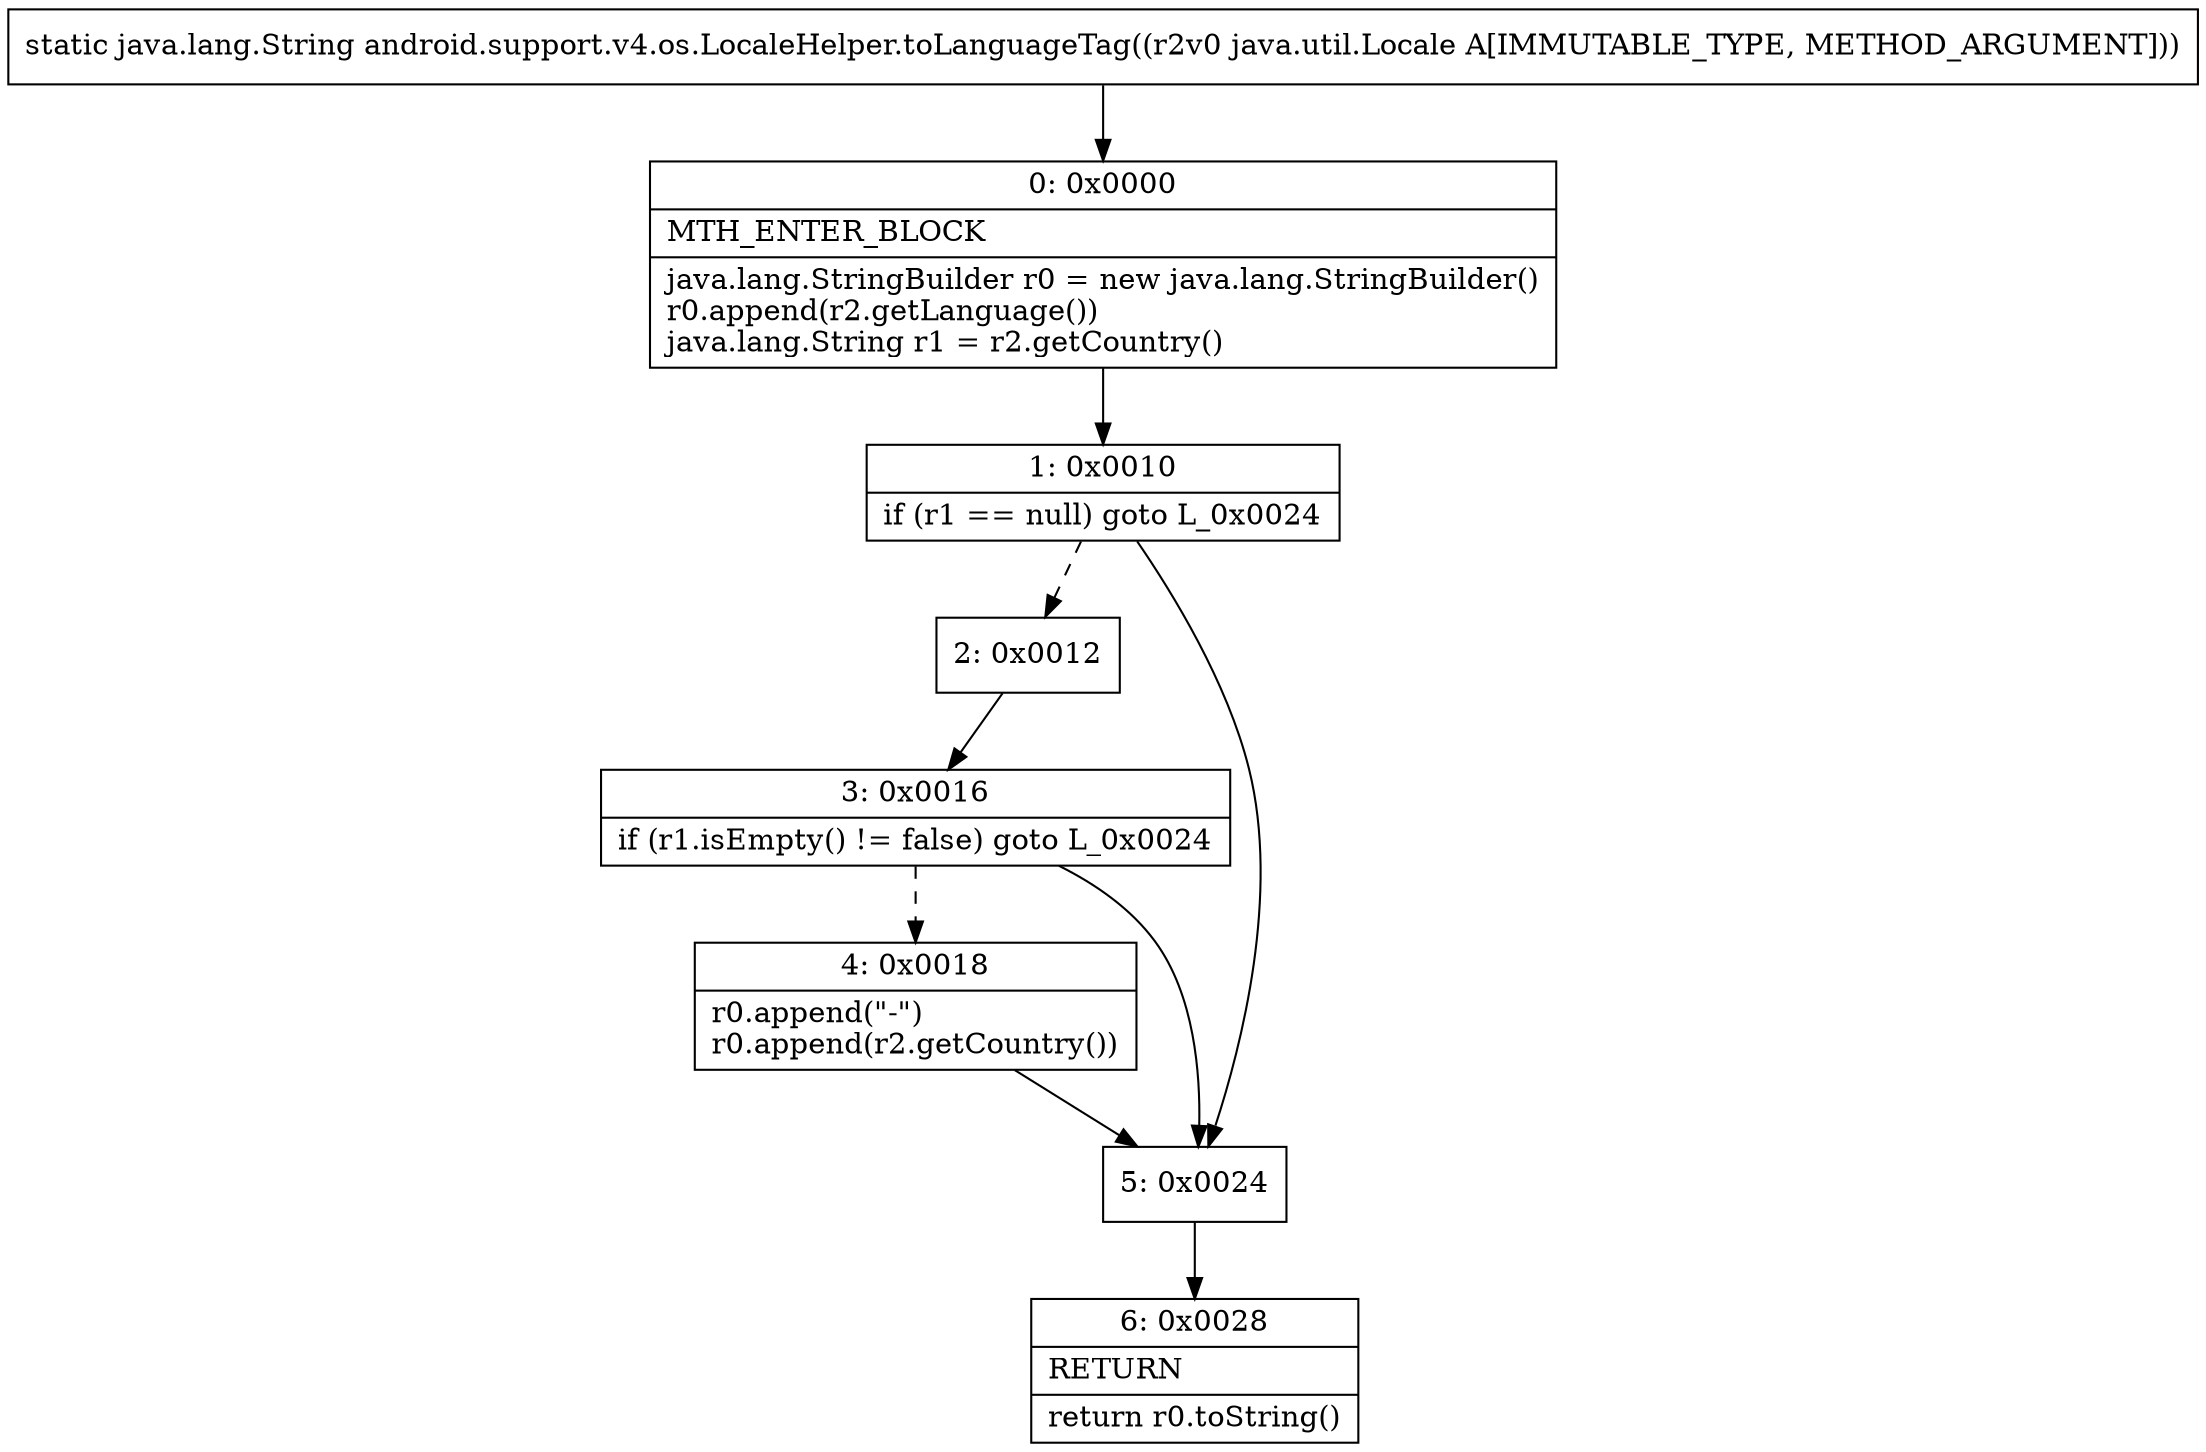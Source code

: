 digraph "CFG forandroid.support.v4.os.LocaleHelper.toLanguageTag(Ljava\/util\/Locale;)Ljava\/lang\/String;" {
Node_0 [shape=record,label="{0\:\ 0x0000|MTH_ENTER_BLOCK\l|java.lang.StringBuilder r0 = new java.lang.StringBuilder()\lr0.append(r2.getLanguage())\ljava.lang.String r1 = r2.getCountry()\l}"];
Node_1 [shape=record,label="{1\:\ 0x0010|if (r1 == null) goto L_0x0024\l}"];
Node_2 [shape=record,label="{2\:\ 0x0012}"];
Node_3 [shape=record,label="{3\:\ 0x0016|if (r1.isEmpty() != false) goto L_0x0024\l}"];
Node_4 [shape=record,label="{4\:\ 0x0018|r0.append(\"\-\")\lr0.append(r2.getCountry())\l}"];
Node_5 [shape=record,label="{5\:\ 0x0024}"];
Node_6 [shape=record,label="{6\:\ 0x0028|RETURN\l|return r0.toString()\l}"];
MethodNode[shape=record,label="{static java.lang.String android.support.v4.os.LocaleHelper.toLanguageTag((r2v0 java.util.Locale A[IMMUTABLE_TYPE, METHOD_ARGUMENT])) }"];
MethodNode -> Node_0;
Node_0 -> Node_1;
Node_1 -> Node_2[style=dashed];
Node_1 -> Node_5;
Node_2 -> Node_3;
Node_3 -> Node_4[style=dashed];
Node_3 -> Node_5;
Node_4 -> Node_5;
Node_5 -> Node_6;
}

